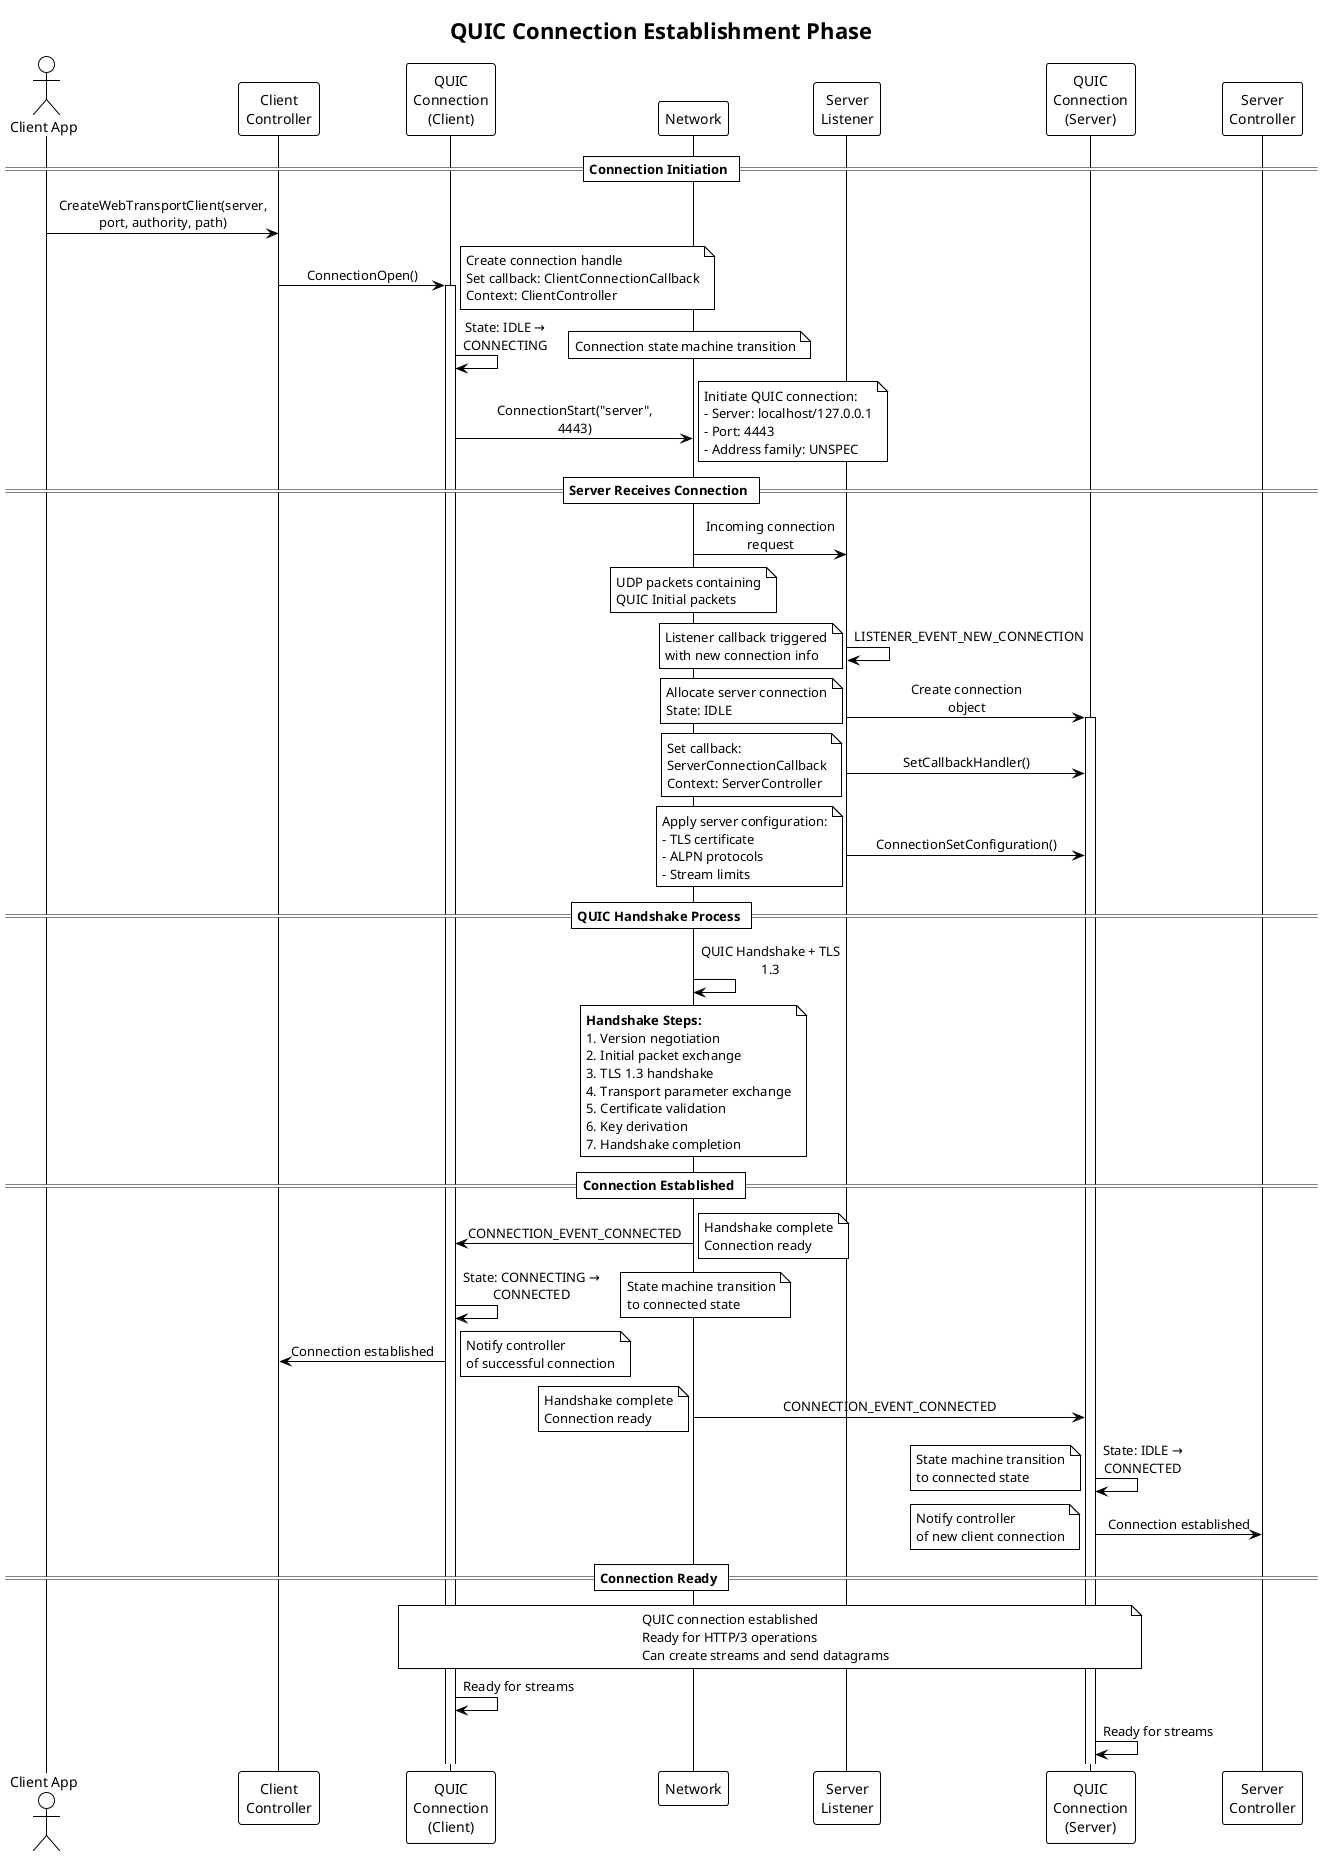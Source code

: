 ﻿@startuml 

!theme plain
skinparam sequenceMessageAlign center
skinparam maxMessageSize 150

title QUIC Connection Establishment Phase

actor "Client App" as ClientApp
participant "Client\nController" as ClientCtrl
participant "QUIC\nConnection\n(Client)" as ClientConn
participant "Network" as Net
participant "Server\nListener" as ServerList
participant "QUIC\nConnection\n(Server)" as ServerConn
participant "Server\nController" as ServerCtrl

== Connection Initiation ==

ClientApp -> ClientCtrl : CreateWebTransportClient(server, port, authority, path)

ClientCtrl -> ClientConn : ConnectionOpen()
activate ClientConn
note right : Create connection handle\nSet callback: ClientConnectionCallback\nContext: ClientController

ClientConn -> ClientConn : State: IDLE → CONNECTING
note right : Connection state machine transition

ClientConn -> Net : ConnectionStart("server", 4443)
note right : Initiate QUIC connection:\n- Server: localhost/127.0.0.1\n- Port: 4443\n- Address family: UNSPEC

== Server Receives Connection ==

Net -> ServerList : Incoming connection request
note over Net : UDP packets containing\nQUIC Initial packets

ServerList -> ServerList : LISTENER_EVENT_NEW_CONNECTION
note left : Listener callback triggered\nwith new connection info

ServerList -> ServerConn : Create connection object
activate ServerConn
note left : Allocate server connection\nState: IDLE

ServerList -> ServerConn : SetCallbackHandler()
note left : Set callback:\nServerConnectionCallback\nContext: ServerController

ServerList -> ServerConn : ConnectionSetConfiguration()
note left : Apply server configuration:\n- TLS certificate\n- ALPN protocols\n- Stream limits

== QUIC Handshake Process ==

Net -> Net : QUIC Handshake + TLS 1.3
note over Net : **Handshake Steps:**\n1. Version negotiation\n2. Initial packet exchange\n3. TLS 1.3 handshake\n4. Transport parameter exchange\n5. Certificate validation\n6. Key derivation\n7. Handshake completion

== Connection Established ==

Net -> ClientConn : CONNECTION_EVENT_CONNECTED
note right : Handshake complete\nConnection ready

ClientConn -> ClientConn : State: CONNECTING → CONNECTED
note right : State machine transition\nto connected state

ClientConn -> ClientCtrl : Connection established
note right : Notify controller\nof successful connection

Net -> ServerConn : CONNECTION_EVENT_CONNECTED
note left : Handshake complete\nConnection ready

ServerConn -> ServerConn : State: IDLE → CONNECTED
note left : State machine transition\nto connected state

ServerConn -> ServerCtrl : Connection established
note left : Notify controller\nof new client connection

== Connection Ready ==

note over ClientConn, ServerConn : QUIC connection established\nReady for HTTP/3 operations\nCan create streams and send datagrams

ClientConn -> ClientConn : Ready for streams
ServerConn -> ServerConn : Ready for streams

@enduml
